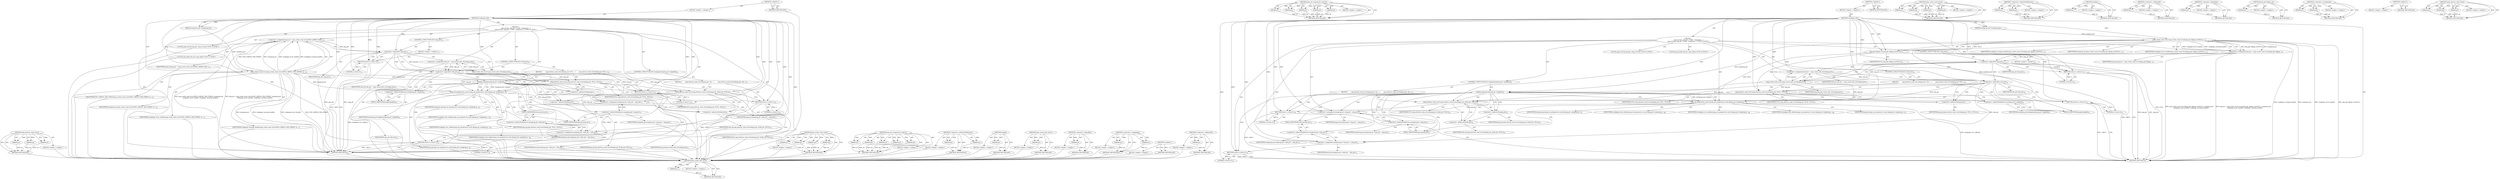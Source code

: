 digraph "png_destroy_read_struct" {
vulnerable_116 [label=<(METHOD,png_destroy_read_struct)>];
vulnerable_117 [label=<(PARAM,p1)>];
vulnerable_118 [label=<(PARAM,p2)>];
vulnerable_119 [label=<(PARAM,p3)>];
vulnerable_120 [label=<(BLOCK,&lt;empty&gt;,&lt;empty&gt;)>];
vulnerable_121 [label=<(METHOD_RETURN,ANY)>];
vulnerable_6 [label=<(METHOD,&lt;global&gt;)<SUB>1</SUB>>];
vulnerable_7 [label=<(BLOCK,&lt;empty&gt;,&lt;empty&gt;)<SUB>1</SUB>>];
vulnerable_8 [label=<(METHOD,readpng2_init)<SUB>1</SUB>>];
vulnerable_9 [label=<(PARAM,mainprog_info *mainprog_ptr)<SUB>1</SUB>>];
vulnerable_10 [label="<(BLOCK,{
    png_structp  png_ptr; /* note:  temporary...,{
    png_structp  png_ptr; /* note:  temporary...)<SUB>2</SUB>>"];
vulnerable_11 [label="<(LOCAL,png_structp png_ptr: png_structp)<SUB>3</SUB>>"];
vulnerable_12 [label="<(LOCAL,png_infop info_ptr: png_infop)<SUB>4</SUB>>"];
vulnerable_13 [label=<(&lt;operator&gt;.assignment,png_ptr = png_create_read_struct(PNG_LIBPNG_VER...)<SUB>10</SUB>>];
vulnerable_14 [label=<(IDENTIFIER,png_ptr,png_ptr = png_create_read_struct(PNG_LIBPNG_VER...)<SUB>10</SUB>>];
vulnerable_15 [label=<(png_create_read_struct,png_create_read_struct(PNG_LIBPNG_VER_STRING, m...)<SUB>10</SUB>>];
vulnerable_16 [label=<(IDENTIFIER,PNG_LIBPNG_VER_STRING,png_create_read_struct(PNG_LIBPNG_VER_STRING, m...)<SUB>10</SUB>>];
vulnerable_17 [label=<(IDENTIFIER,mainprog_ptr,png_create_read_struct(PNG_LIBPNG_VER_STRING, m...)<SUB>10</SUB>>];
vulnerable_18 [label=<(IDENTIFIER,readpng2_error_handler,png_create_read_struct(PNG_LIBPNG_VER_STRING, m...)<SUB>11</SUB>>];
vulnerable_19 [label=<(IDENTIFIER,readpng2_warning_handler,png_create_read_struct(PNG_LIBPNG_VER_STRING, m...)<SUB>11</SUB>>];
vulnerable_20 [label=<(CONTROL_STRUCTURE,IF,if (!png_ptr))<SUB>12</SUB>>];
vulnerable_21 [label=<(&lt;operator&gt;.logicalNot,!png_ptr)<SUB>12</SUB>>];
vulnerable_22 [label=<(IDENTIFIER,png_ptr,!png_ptr)<SUB>12</SUB>>];
vulnerable_23 [label=<(BLOCK,&lt;empty&gt;,&lt;empty&gt;)<SUB>13</SUB>>];
vulnerable_24 [label=<(RETURN,return 4;,return 4;)<SUB>13</SUB>>];
vulnerable_25 [label=<(LITERAL,4,return 4;)<SUB>13</SUB>>];
vulnerable_26 [label=<(&lt;operator&gt;.assignment,info_ptr = png_create_info_struct(png_ptr))<SUB>15</SUB>>];
vulnerable_27 [label=<(IDENTIFIER,info_ptr,info_ptr = png_create_info_struct(png_ptr))<SUB>15</SUB>>];
vulnerable_28 [label=<(png_create_info_struct,png_create_info_struct(png_ptr))<SUB>15</SUB>>];
vulnerable_29 [label=<(IDENTIFIER,png_ptr,png_create_info_struct(png_ptr))<SUB>15</SUB>>];
vulnerable_30 [label=<(CONTROL_STRUCTURE,IF,if (!info_ptr))<SUB>16</SUB>>];
vulnerable_31 [label=<(&lt;operator&gt;.logicalNot,!info_ptr)<SUB>16</SUB>>];
vulnerable_32 [label=<(IDENTIFIER,info_ptr,!info_ptr)<SUB>16</SUB>>];
vulnerable_33 [label=<(BLOCK,{
        png_destroy_read_struct(&amp;png_ptr, NUL...,{
        png_destroy_read_struct(&amp;png_ptr, NUL...)<SUB>16</SUB>>];
vulnerable_34 [label=<(png_destroy_read_struct,png_destroy_read_struct(&amp;png_ptr, NULL, NULL))<SUB>17</SUB>>];
vulnerable_35 [label=<(&lt;operator&gt;.addressOf,&amp;png_ptr)<SUB>17</SUB>>];
vulnerable_36 [label=<(IDENTIFIER,png_ptr,png_destroy_read_struct(&amp;png_ptr, NULL, NULL))<SUB>17</SUB>>];
vulnerable_37 [label=<(IDENTIFIER,NULL,png_destroy_read_struct(&amp;png_ptr, NULL, NULL))<SUB>17</SUB>>];
vulnerable_38 [label=<(IDENTIFIER,NULL,png_destroy_read_struct(&amp;png_ptr, NULL, NULL))<SUB>17</SUB>>];
vulnerable_39 [label=<(RETURN,return 4;,return 4;)<SUB>18</SUB>>];
vulnerable_40 [label=<(LITERAL,4,return 4;)<SUB>18</SUB>>];
vulnerable_41 [label=<(CONTROL_STRUCTURE,IF,if (setjmp(mainprog_ptr-&gt;jmpbuf)))<SUB>32</SUB>>];
vulnerable_42 [label=<(setjmp,setjmp(mainprog_ptr-&gt;jmpbuf))<SUB>32</SUB>>];
vulnerable_43 [label=<(&lt;operator&gt;.indirectFieldAccess,mainprog_ptr-&gt;jmpbuf)<SUB>32</SUB>>];
vulnerable_44 [label=<(IDENTIFIER,mainprog_ptr,setjmp(mainprog_ptr-&gt;jmpbuf))<SUB>32</SUB>>];
vulnerable_45 [label=<(FIELD_IDENTIFIER,jmpbuf,jmpbuf)<SUB>32</SUB>>];
vulnerable_46 [label=<(BLOCK,{
        png_destroy_read_struct(&amp;png_ptr, &amp;in...,{
        png_destroy_read_struct(&amp;png_ptr, &amp;in...)<SUB>32</SUB>>];
vulnerable_47 [label=<(png_destroy_read_struct,png_destroy_read_struct(&amp;png_ptr, &amp;info_ptr, NULL))<SUB>33</SUB>>];
vulnerable_48 [label=<(&lt;operator&gt;.addressOf,&amp;png_ptr)<SUB>33</SUB>>];
vulnerable_49 [label=<(IDENTIFIER,png_ptr,png_destroy_read_struct(&amp;png_ptr, &amp;info_ptr, NULL))<SUB>33</SUB>>];
vulnerable_50 [label=<(&lt;operator&gt;.addressOf,&amp;info_ptr)<SUB>33</SUB>>];
vulnerable_51 [label=<(IDENTIFIER,info_ptr,png_destroy_read_struct(&amp;png_ptr, &amp;info_ptr, NULL))<SUB>33</SUB>>];
vulnerable_52 [label=<(IDENTIFIER,NULL,png_destroy_read_struct(&amp;png_ptr, &amp;info_ptr, NULL))<SUB>33</SUB>>];
vulnerable_53 [label=<(RETURN,return 2;,return 2;)<SUB>34</SUB>>];
vulnerable_54 [label=<(LITERAL,2,return 2;)<SUB>34</SUB>>];
vulnerable_55 [label=<(png_set_progressive_read_fn,png_set_progressive_read_fn(png_ptr, mainprog_p...)<SUB>67</SUB>>];
vulnerable_56 [label=<(IDENTIFIER,png_ptr,png_set_progressive_read_fn(png_ptr, mainprog_p...)<SUB>67</SUB>>];
vulnerable_57 [label=<(IDENTIFIER,mainprog_ptr,png_set_progressive_read_fn(png_ptr, mainprog_p...)<SUB>67</SUB>>];
vulnerable_58 [label=<(IDENTIFIER,readpng2_info_callback,png_set_progressive_read_fn(png_ptr, mainprog_p...)<SUB>68</SUB>>];
vulnerable_59 [label=<(IDENTIFIER,readpng2_row_callback,png_set_progressive_read_fn(png_ptr, mainprog_p...)<SUB>68</SUB>>];
vulnerable_60 [label=<(IDENTIFIER,readpng2_end_callback,png_set_progressive_read_fn(png_ptr, mainprog_p...)<SUB>68</SUB>>];
vulnerable_61 [label=<(&lt;operator&gt;.assignment,mainprog_ptr-&gt;png_ptr = png_ptr)<SUB>73</SUB>>];
vulnerable_62 [label=<(&lt;operator&gt;.indirectFieldAccess,mainprog_ptr-&gt;png_ptr)<SUB>73</SUB>>];
vulnerable_63 [label=<(IDENTIFIER,mainprog_ptr,mainprog_ptr-&gt;png_ptr = png_ptr)<SUB>73</SUB>>];
vulnerable_64 [label=<(FIELD_IDENTIFIER,png_ptr,png_ptr)<SUB>73</SUB>>];
vulnerable_65 [label=<(IDENTIFIER,png_ptr,mainprog_ptr-&gt;png_ptr = png_ptr)<SUB>73</SUB>>];
vulnerable_66 [label=<(&lt;operator&gt;.assignment,mainprog_ptr-&gt;info_ptr = info_ptr)<SUB>74</SUB>>];
vulnerable_67 [label=<(&lt;operator&gt;.indirectFieldAccess,mainprog_ptr-&gt;info_ptr)<SUB>74</SUB>>];
vulnerable_68 [label=<(IDENTIFIER,mainprog_ptr,mainprog_ptr-&gt;info_ptr = info_ptr)<SUB>74</SUB>>];
vulnerable_69 [label=<(FIELD_IDENTIFIER,info_ptr,info_ptr)<SUB>74</SUB>>];
vulnerable_70 [label=<(IDENTIFIER,info_ptr,mainprog_ptr-&gt;info_ptr = info_ptr)<SUB>74</SUB>>];
vulnerable_71 [label=<(RETURN,return 0;,return 0;)<SUB>79</SUB>>];
vulnerable_72 [label=<(LITERAL,0,return 0;)<SUB>79</SUB>>];
vulnerable_73 [label=<(METHOD_RETURN,int)<SUB>1</SUB>>];
vulnerable_75 [label=<(METHOD_RETURN,ANY)<SUB>1</SUB>>];
vulnerable_101 [label=<(METHOD,png_create_read_struct)>];
vulnerable_102 [label=<(PARAM,p1)>];
vulnerable_103 [label=<(PARAM,p2)>];
vulnerable_104 [label=<(PARAM,p3)>];
vulnerable_105 [label=<(PARAM,p4)>];
vulnerable_106 [label=<(BLOCK,&lt;empty&gt;,&lt;empty&gt;)>];
vulnerable_107 [label=<(METHOD_RETURN,ANY)>];
vulnerable_135 [label=<(METHOD,png_set_progressive_read_fn)>];
vulnerable_136 [label=<(PARAM,p1)>];
vulnerable_137 [label=<(PARAM,p2)>];
vulnerable_138 [label=<(PARAM,p3)>];
vulnerable_139 [label=<(PARAM,p4)>];
vulnerable_140 [label=<(PARAM,p5)>];
vulnerable_141 [label=<(BLOCK,&lt;empty&gt;,&lt;empty&gt;)>];
vulnerable_142 [label=<(METHOD_RETURN,ANY)>];
vulnerable_130 [label=<(METHOD,&lt;operator&gt;.indirectFieldAccess)>];
vulnerable_131 [label=<(PARAM,p1)>];
vulnerable_132 [label=<(PARAM,p2)>];
vulnerable_133 [label=<(BLOCK,&lt;empty&gt;,&lt;empty&gt;)>];
vulnerable_134 [label=<(METHOD_RETURN,ANY)>];
vulnerable_126 [label=<(METHOD,setjmp)>];
vulnerable_127 [label=<(PARAM,p1)>];
vulnerable_128 [label=<(BLOCK,&lt;empty&gt;,&lt;empty&gt;)>];
vulnerable_129 [label=<(METHOD_RETURN,ANY)>];
vulnerable_112 [label=<(METHOD,png_create_info_struct)>];
vulnerable_113 [label=<(PARAM,p1)>];
vulnerable_114 [label=<(BLOCK,&lt;empty&gt;,&lt;empty&gt;)>];
vulnerable_115 [label=<(METHOD_RETURN,ANY)>];
vulnerable_108 [label=<(METHOD,&lt;operator&gt;.logicalNot)>];
vulnerable_109 [label=<(PARAM,p1)>];
vulnerable_110 [label=<(BLOCK,&lt;empty&gt;,&lt;empty&gt;)>];
vulnerable_111 [label=<(METHOD_RETURN,ANY)>];
vulnerable_96 [label=<(METHOD,&lt;operator&gt;.assignment)>];
vulnerable_97 [label=<(PARAM,p1)>];
vulnerable_98 [label=<(PARAM,p2)>];
vulnerable_99 [label=<(BLOCK,&lt;empty&gt;,&lt;empty&gt;)>];
vulnerable_100 [label=<(METHOD_RETURN,ANY)>];
vulnerable_90 [label=<(METHOD,&lt;global&gt;)<SUB>1</SUB>>];
vulnerable_91 [label=<(BLOCK,&lt;empty&gt;,&lt;empty&gt;)>];
vulnerable_92 [label=<(METHOD_RETURN,ANY)>];
vulnerable_122 [label=<(METHOD,&lt;operator&gt;.addressOf)>];
vulnerable_123 [label=<(PARAM,p1)>];
vulnerable_124 [label=<(BLOCK,&lt;empty&gt;,&lt;empty&gt;)>];
vulnerable_125 [label=<(METHOD_RETURN,ANY)>];
fixed_117 [label=<(METHOD,png_create_info_struct)>];
fixed_118 [label=<(PARAM,p1)>];
fixed_119 [label=<(BLOCK,&lt;empty&gt;,&lt;empty&gt;)>];
fixed_120 [label=<(METHOD_RETURN,ANY)>];
fixed_140 [label=<(METHOD,png_set_progressive_read_fn)>];
fixed_141 [label=<(PARAM,p1)>];
fixed_142 [label=<(PARAM,p2)>];
fixed_143 [label=<(PARAM,p3)>];
fixed_144 [label=<(PARAM,p4)>];
fixed_145 [label=<(PARAM,p5)>];
fixed_146 [label=<(BLOCK,&lt;empty&gt;,&lt;empty&gt;)>];
fixed_147 [label=<(METHOD_RETURN,ANY)>];
fixed_6 [label=<(METHOD,&lt;global&gt;)<SUB>1</SUB>>];
fixed_7 [label=<(BLOCK,&lt;empty&gt;,&lt;empty&gt;)<SUB>1</SUB>>];
fixed_8 [label=<(METHOD,readpng2_init)<SUB>1</SUB>>];
fixed_9 [label=<(PARAM,mainprog_info *mainprog_ptr)<SUB>1</SUB>>];
fixed_10 [label="<(BLOCK,{
    png_structp  png_ptr; /* note:  temporary...,{
    png_structp  png_ptr; /* note:  temporary...)<SUB>2</SUB>>"];
fixed_11 [label="<(LOCAL,png_structp png_ptr: png_structp)<SUB>3</SUB>>"];
fixed_12 [label="<(LOCAL,png_infop info_ptr: png_infop)<SUB>4</SUB>>"];
fixed_13 [label=<(&lt;operator&gt;.assignment,png_ptr = png_create_read_struct(png_get_libpng...)<SUB>10</SUB>>];
fixed_14 [label=<(IDENTIFIER,png_ptr,png_ptr = png_create_read_struct(png_get_libpng...)<SUB>10</SUB>>];
fixed_15 [label=<(png_create_read_struct,png_create_read_struct(png_get_libpng_ver(NULL)...)<SUB>10</SUB>>];
fixed_16 [label=<(png_get_libpng_ver,png_get_libpng_ver(NULL))<SUB>10</SUB>>];
fixed_17 [label=<(IDENTIFIER,NULL,png_get_libpng_ver(NULL))<SUB>10</SUB>>];
fixed_18 [label=<(IDENTIFIER,mainprog_ptr,png_create_read_struct(png_get_libpng_ver(NULL)...)<SUB>10</SUB>>];
fixed_19 [label=<(IDENTIFIER,readpng2_error_handler,png_create_read_struct(png_get_libpng_ver(NULL)...)<SUB>11</SUB>>];
fixed_20 [label=<(IDENTIFIER,readpng2_warning_handler,png_create_read_struct(png_get_libpng_ver(NULL)...)<SUB>11</SUB>>];
fixed_21 [label=<(CONTROL_STRUCTURE,IF,if (!png_ptr))<SUB>12</SUB>>];
fixed_22 [label=<(&lt;operator&gt;.logicalNot,!png_ptr)<SUB>12</SUB>>];
fixed_23 [label=<(IDENTIFIER,png_ptr,!png_ptr)<SUB>12</SUB>>];
fixed_24 [label=<(BLOCK,&lt;empty&gt;,&lt;empty&gt;)<SUB>13</SUB>>];
fixed_25 [label=<(RETURN,return 4;,return 4;)<SUB>13</SUB>>];
fixed_26 [label=<(LITERAL,4,return 4;)<SUB>13</SUB>>];
fixed_27 [label=<(&lt;operator&gt;.assignment,info_ptr = png_create_info_struct(png_ptr))<SUB>15</SUB>>];
fixed_28 [label=<(IDENTIFIER,info_ptr,info_ptr = png_create_info_struct(png_ptr))<SUB>15</SUB>>];
fixed_29 [label=<(png_create_info_struct,png_create_info_struct(png_ptr))<SUB>15</SUB>>];
fixed_30 [label=<(IDENTIFIER,png_ptr,png_create_info_struct(png_ptr))<SUB>15</SUB>>];
fixed_31 [label=<(CONTROL_STRUCTURE,IF,if (!info_ptr))<SUB>16</SUB>>];
fixed_32 [label=<(&lt;operator&gt;.logicalNot,!info_ptr)<SUB>16</SUB>>];
fixed_33 [label=<(IDENTIFIER,info_ptr,!info_ptr)<SUB>16</SUB>>];
fixed_34 [label=<(BLOCK,{
        png_destroy_read_struct(&amp;png_ptr, NUL...,{
        png_destroy_read_struct(&amp;png_ptr, NUL...)<SUB>16</SUB>>];
fixed_35 [label=<(png_destroy_read_struct,png_destroy_read_struct(&amp;png_ptr, NULL, NULL))<SUB>17</SUB>>];
fixed_36 [label=<(&lt;operator&gt;.addressOf,&amp;png_ptr)<SUB>17</SUB>>];
fixed_37 [label=<(IDENTIFIER,png_ptr,png_destroy_read_struct(&amp;png_ptr, NULL, NULL))<SUB>17</SUB>>];
fixed_38 [label=<(IDENTIFIER,NULL,png_destroy_read_struct(&amp;png_ptr, NULL, NULL))<SUB>17</SUB>>];
fixed_39 [label=<(IDENTIFIER,NULL,png_destroy_read_struct(&amp;png_ptr, NULL, NULL))<SUB>17</SUB>>];
fixed_40 [label=<(RETURN,return 4;,return 4;)<SUB>18</SUB>>];
fixed_41 [label=<(LITERAL,4,return 4;)<SUB>18</SUB>>];
fixed_42 [label=<(CONTROL_STRUCTURE,IF,if (setjmp(mainprog_ptr-&gt;jmpbuf)))<SUB>32</SUB>>];
fixed_43 [label=<(setjmp,setjmp(mainprog_ptr-&gt;jmpbuf))<SUB>32</SUB>>];
fixed_44 [label=<(&lt;operator&gt;.indirectFieldAccess,mainprog_ptr-&gt;jmpbuf)<SUB>32</SUB>>];
fixed_45 [label=<(IDENTIFIER,mainprog_ptr,setjmp(mainprog_ptr-&gt;jmpbuf))<SUB>32</SUB>>];
fixed_46 [label=<(FIELD_IDENTIFIER,jmpbuf,jmpbuf)<SUB>32</SUB>>];
fixed_47 [label=<(BLOCK,{
        png_destroy_read_struct(&amp;png_ptr, &amp;in...,{
        png_destroy_read_struct(&amp;png_ptr, &amp;in...)<SUB>32</SUB>>];
fixed_48 [label=<(png_destroy_read_struct,png_destroy_read_struct(&amp;png_ptr, &amp;info_ptr, NULL))<SUB>33</SUB>>];
fixed_49 [label=<(&lt;operator&gt;.addressOf,&amp;png_ptr)<SUB>33</SUB>>];
fixed_50 [label=<(IDENTIFIER,png_ptr,png_destroy_read_struct(&amp;png_ptr, &amp;info_ptr, NULL))<SUB>33</SUB>>];
fixed_51 [label=<(&lt;operator&gt;.addressOf,&amp;info_ptr)<SUB>33</SUB>>];
fixed_52 [label=<(IDENTIFIER,info_ptr,png_destroy_read_struct(&amp;png_ptr, &amp;info_ptr, NULL))<SUB>33</SUB>>];
fixed_53 [label=<(IDENTIFIER,NULL,png_destroy_read_struct(&amp;png_ptr, &amp;info_ptr, NULL))<SUB>33</SUB>>];
fixed_54 [label=<(RETURN,return 2;,return 2;)<SUB>34</SUB>>];
fixed_55 [label=<(LITERAL,2,return 2;)<SUB>34</SUB>>];
fixed_56 [label=<(png_set_progressive_read_fn,png_set_progressive_read_fn(png_ptr, mainprog_p...)<SUB>67</SUB>>];
fixed_57 [label=<(IDENTIFIER,png_ptr,png_set_progressive_read_fn(png_ptr, mainprog_p...)<SUB>67</SUB>>];
fixed_58 [label=<(IDENTIFIER,mainprog_ptr,png_set_progressive_read_fn(png_ptr, mainprog_p...)<SUB>67</SUB>>];
fixed_59 [label=<(IDENTIFIER,readpng2_info_callback,png_set_progressive_read_fn(png_ptr, mainprog_p...)<SUB>68</SUB>>];
fixed_60 [label=<(IDENTIFIER,readpng2_row_callback,png_set_progressive_read_fn(png_ptr, mainprog_p...)<SUB>68</SUB>>];
fixed_61 [label=<(IDENTIFIER,readpng2_end_callback,png_set_progressive_read_fn(png_ptr, mainprog_p...)<SUB>68</SUB>>];
fixed_62 [label=<(&lt;operator&gt;.assignment,mainprog_ptr-&gt;png_ptr = png_ptr)<SUB>73</SUB>>];
fixed_63 [label=<(&lt;operator&gt;.indirectFieldAccess,mainprog_ptr-&gt;png_ptr)<SUB>73</SUB>>];
fixed_64 [label=<(IDENTIFIER,mainprog_ptr,mainprog_ptr-&gt;png_ptr = png_ptr)<SUB>73</SUB>>];
fixed_65 [label=<(FIELD_IDENTIFIER,png_ptr,png_ptr)<SUB>73</SUB>>];
fixed_66 [label=<(IDENTIFIER,png_ptr,mainprog_ptr-&gt;png_ptr = png_ptr)<SUB>73</SUB>>];
fixed_67 [label=<(&lt;operator&gt;.assignment,mainprog_ptr-&gt;info_ptr = info_ptr)<SUB>74</SUB>>];
fixed_68 [label=<(&lt;operator&gt;.indirectFieldAccess,mainprog_ptr-&gt;info_ptr)<SUB>74</SUB>>];
fixed_69 [label=<(IDENTIFIER,mainprog_ptr,mainprog_ptr-&gt;info_ptr = info_ptr)<SUB>74</SUB>>];
fixed_70 [label=<(FIELD_IDENTIFIER,info_ptr,info_ptr)<SUB>74</SUB>>];
fixed_71 [label=<(IDENTIFIER,info_ptr,mainprog_ptr-&gt;info_ptr = info_ptr)<SUB>74</SUB>>];
fixed_72 [label=<(RETURN,return 0;,return 0;)<SUB>79</SUB>>];
fixed_73 [label=<(LITERAL,0,return 0;)<SUB>79</SUB>>];
fixed_74 [label=<(METHOD_RETURN,int)<SUB>1</SUB>>];
fixed_76 [label=<(METHOD_RETURN,ANY)<SUB>1</SUB>>];
fixed_102 [label=<(METHOD,png_create_read_struct)>];
fixed_103 [label=<(PARAM,p1)>];
fixed_104 [label=<(PARAM,p2)>];
fixed_105 [label=<(PARAM,p3)>];
fixed_106 [label=<(PARAM,p4)>];
fixed_107 [label=<(BLOCK,&lt;empty&gt;,&lt;empty&gt;)>];
fixed_108 [label=<(METHOD_RETURN,ANY)>];
fixed_135 [label=<(METHOD,&lt;operator&gt;.indirectFieldAccess)>];
fixed_136 [label=<(PARAM,p1)>];
fixed_137 [label=<(PARAM,p2)>];
fixed_138 [label=<(BLOCK,&lt;empty&gt;,&lt;empty&gt;)>];
fixed_139 [label=<(METHOD_RETURN,ANY)>];
fixed_131 [label=<(METHOD,setjmp)>];
fixed_132 [label=<(PARAM,p1)>];
fixed_133 [label=<(BLOCK,&lt;empty&gt;,&lt;empty&gt;)>];
fixed_134 [label=<(METHOD_RETURN,ANY)>];
fixed_127 [label=<(METHOD,&lt;operator&gt;.addressOf)>];
fixed_128 [label=<(PARAM,p1)>];
fixed_129 [label=<(BLOCK,&lt;empty&gt;,&lt;empty&gt;)>];
fixed_130 [label=<(METHOD_RETURN,ANY)>];
fixed_113 [label=<(METHOD,&lt;operator&gt;.logicalNot)>];
fixed_114 [label=<(PARAM,p1)>];
fixed_115 [label=<(BLOCK,&lt;empty&gt;,&lt;empty&gt;)>];
fixed_116 [label=<(METHOD_RETURN,ANY)>];
fixed_109 [label=<(METHOD,png_get_libpng_ver)>];
fixed_110 [label=<(PARAM,p1)>];
fixed_111 [label=<(BLOCK,&lt;empty&gt;,&lt;empty&gt;)>];
fixed_112 [label=<(METHOD_RETURN,ANY)>];
fixed_97 [label=<(METHOD,&lt;operator&gt;.assignment)>];
fixed_98 [label=<(PARAM,p1)>];
fixed_99 [label=<(PARAM,p2)>];
fixed_100 [label=<(BLOCK,&lt;empty&gt;,&lt;empty&gt;)>];
fixed_101 [label=<(METHOD_RETURN,ANY)>];
fixed_91 [label=<(METHOD,&lt;global&gt;)<SUB>1</SUB>>];
fixed_92 [label=<(BLOCK,&lt;empty&gt;,&lt;empty&gt;)>];
fixed_93 [label=<(METHOD_RETURN,ANY)>];
fixed_121 [label=<(METHOD,png_destroy_read_struct)>];
fixed_122 [label=<(PARAM,p1)>];
fixed_123 [label=<(PARAM,p2)>];
fixed_124 [label=<(PARAM,p3)>];
fixed_125 [label=<(BLOCK,&lt;empty&gt;,&lt;empty&gt;)>];
fixed_126 [label=<(METHOD_RETURN,ANY)>];
vulnerable_116 -> vulnerable_117  [key=0, label="AST: "];
vulnerable_116 -> vulnerable_117  [key=1, label="DDG: "];
vulnerable_116 -> vulnerable_120  [key=0, label="AST: "];
vulnerable_116 -> vulnerable_118  [key=0, label="AST: "];
vulnerable_116 -> vulnerable_118  [key=1, label="DDG: "];
vulnerable_116 -> vulnerable_121  [key=0, label="AST: "];
vulnerable_116 -> vulnerable_121  [key=1, label="CFG: "];
vulnerable_116 -> vulnerable_119  [key=0, label="AST: "];
vulnerable_116 -> vulnerable_119  [key=1, label="DDG: "];
vulnerable_117 -> vulnerable_121  [key=0, label="DDG: p1"];
vulnerable_118 -> vulnerable_121  [key=0, label="DDG: p2"];
vulnerable_119 -> vulnerable_121  [key=0, label="DDG: p3"];
vulnerable_120 -> fixed_117  [key=0];
vulnerable_121 -> fixed_117  [key=0];
vulnerable_6 -> vulnerable_7  [key=0, label="AST: "];
vulnerable_6 -> vulnerable_75  [key=0, label="AST: "];
vulnerable_6 -> vulnerable_75  [key=1, label="CFG: "];
vulnerable_7 -> vulnerable_8  [key=0, label="AST: "];
vulnerable_8 -> vulnerable_9  [key=0, label="AST: "];
vulnerable_8 -> vulnerable_9  [key=1, label="DDG: "];
vulnerable_8 -> vulnerable_10  [key=0, label="AST: "];
vulnerable_8 -> vulnerable_73  [key=0, label="AST: "];
vulnerable_8 -> vulnerable_15  [key=0, label="CFG: "];
vulnerable_8 -> vulnerable_15  [key=1, label="DDG: "];
vulnerable_8 -> vulnerable_61  [key=0, label="DDG: "];
vulnerable_8 -> vulnerable_66  [key=0, label="DDG: "];
vulnerable_8 -> vulnerable_71  [key=0, label="DDG: "];
vulnerable_8 -> vulnerable_55  [key=0, label="DDG: "];
vulnerable_8 -> vulnerable_72  [key=0, label="DDG: "];
vulnerable_8 -> vulnerable_21  [key=0, label="DDG: "];
vulnerable_8 -> vulnerable_24  [key=0, label="DDG: "];
vulnerable_8 -> vulnerable_28  [key=0, label="DDG: "];
vulnerable_8 -> vulnerable_31  [key=0, label="DDG: "];
vulnerable_8 -> vulnerable_39  [key=0, label="DDG: "];
vulnerable_8 -> vulnerable_53  [key=0, label="DDG: "];
vulnerable_8 -> vulnerable_25  [key=0, label="DDG: "];
vulnerable_8 -> vulnerable_34  [key=0, label="DDG: "];
vulnerable_8 -> vulnerable_40  [key=0, label="DDG: "];
vulnerable_8 -> vulnerable_47  [key=0, label="DDG: "];
vulnerable_8 -> vulnerable_54  [key=0, label="DDG: "];
vulnerable_9 -> vulnerable_15  [key=0, label="DDG: mainprog_ptr"];
vulnerable_10 -> vulnerable_11  [key=0, label="AST: "];
vulnerable_10 -> vulnerable_12  [key=0, label="AST: "];
vulnerable_10 -> vulnerable_13  [key=0, label="AST: "];
vulnerable_10 -> vulnerable_20  [key=0, label="AST: "];
vulnerable_10 -> vulnerable_26  [key=0, label="AST: "];
vulnerable_10 -> vulnerable_30  [key=0, label="AST: "];
vulnerable_10 -> vulnerable_41  [key=0, label="AST: "];
vulnerable_10 -> vulnerable_55  [key=0, label="AST: "];
vulnerable_10 -> vulnerable_61  [key=0, label="AST: "];
vulnerable_10 -> vulnerable_66  [key=0, label="AST: "];
vulnerable_10 -> vulnerable_71  [key=0, label="AST: "];
vulnerable_11 -> fixed_117  [key=0];
vulnerable_12 -> fixed_117  [key=0];
vulnerable_13 -> vulnerable_14  [key=0, label="AST: "];
vulnerable_13 -> vulnerable_15  [key=0, label="AST: "];
vulnerable_13 -> vulnerable_21  [key=0, label="CFG: "];
vulnerable_13 -> vulnerable_21  [key=1, label="DDG: png_ptr"];
vulnerable_13 -> vulnerable_73  [key=0, label="DDG: png_create_read_struct(PNG_LIBPNG_VER_STRING, mainprog_ptr,
       readpng2_error_handler, readpng2_warning_handler)"];
vulnerable_13 -> vulnerable_73  [key=1, label="DDG: png_ptr = png_create_read_struct(PNG_LIBPNG_VER_STRING, mainprog_ptr,
       readpng2_error_handler, readpng2_warning_handler)"];
vulnerable_14 -> fixed_117  [key=0];
vulnerable_15 -> vulnerable_16  [key=0, label="AST: "];
vulnerable_15 -> vulnerable_17  [key=0, label="AST: "];
vulnerable_15 -> vulnerable_18  [key=0, label="AST: "];
vulnerable_15 -> vulnerable_19  [key=0, label="AST: "];
vulnerable_15 -> vulnerable_13  [key=0, label="CFG: "];
vulnerable_15 -> vulnerable_13  [key=1, label="DDG: PNG_LIBPNG_VER_STRING"];
vulnerable_15 -> vulnerable_13  [key=2, label="DDG: mainprog_ptr"];
vulnerable_15 -> vulnerable_13  [key=3, label="DDG: readpng2_error_handler"];
vulnerable_15 -> vulnerable_13  [key=4, label="DDG: readpng2_warning_handler"];
vulnerable_15 -> vulnerable_73  [key=0, label="DDG: PNG_LIBPNG_VER_STRING"];
vulnerable_15 -> vulnerable_73  [key=1, label="DDG: mainprog_ptr"];
vulnerable_15 -> vulnerable_73  [key=2, label="DDG: readpng2_warning_handler"];
vulnerable_15 -> vulnerable_73  [key=3, label="DDG: readpng2_error_handler"];
vulnerable_15 -> vulnerable_55  [key=0, label="DDG: mainprog_ptr"];
vulnerable_15 -> vulnerable_42  [key=0, label="DDG: mainprog_ptr"];
vulnerable_16 -> fixed_117  [key=0];
vulnerable_17 -> fixed_117  [key=0];
vulnerable_18 -> fixed_117  [key=0];
vulnerable_19 -> fixed_117  [key=0];
vulnerable_20 -> vulnerable_21  [key=0, label="AST: "];
vulnerable_20 -> vulnerable_23  [key=0, label="AST: "];
vulnerable_21 -> vulnerable_22  [key=0, label="AST: "];
vulnerable_21 -> vulnerable_24  [key=0, label="CFG: "];
vulnerable_21 -> vulnerable_24  [key=1, label="CDG: "];
vulnerable_21 -> vulnerable_28  [key=0, label="CFG: "];
vulnerable_21 -> vulnerable_28  [key=1, label="DDG: png_ptr"];
vulnerable_21 -> vulnerable_28  [key=2, label="CDG: "];
vulnerable_21 -> vulnerable_73  [key=0, label="DDG: png_ptr"];
vulnerable_21 -> vulnerable_73  [key=1, label="DDG: !png_ptr"];
vulnerable_21 -> vulnerable_26  [key=0, label="CDG: "];
vulnerable_21 -> vulnerable_31  [key=0, label="CDG: "];
vulnerable_22 -> fixed_117  [key=0];
vulnerable_23 -> vulnerable_24  [key=0, label="AST: "];
vulnerable_24 -> vulnerable_25  [key=0, label="AST: "];
vulnerable_24 -> vulnerable_73  [key=0, label="CFG: "];
vulnerable_24 -> vulnerable_73  [key=1, label="DDG: &lt;RET&gt;"];
vulnerable_25 -> vulnerable_24  [key=0, label="DDG: 4"];
vulnerable_26 -> vulnerable_27  [key=0, label="AST: "];
vulnerable_26 -> vulnerable_28  [key=0, label="AST: "];
vulnerable_26 -> vulnerable_31  [key=0, label="CFG: "];
vulnerable_26 -> vulnerable_31  [key=1, label="DDG: info_ptr"];
vulnerable_27 -> fixed_117  [key=0];
vulnerable_28 -> vulnerable_29  [key=0, label="AST: "];
vulnerable_28 -> vulnerable_26  [key=0, label="CFG: "];
vulnerable_28 -> vulnerable_26  [key=1, label="DDG: png_ptr"];
vulnerable_28 -> vulnerable_55  [key=0, label="DDG: png_ptr"];
vulnerable_28 -> vulnerable_34  [key=0, label="DDG: png_ptr"];
vulnerable_28 -> vulnerable_47  [key=0, label="DDG: png_ptr"];
vulnerable_29 -> fixed_117  [key=0];
vulnerable_30 -> vulnerable_31  [key=0, label="AST: "];
vulnerable_30 -> vulnerable_33  [key=0, label="AST: "];
vulnerable_31 -> vulnerable_32  [key=0, label="AST: "];
vulnerable_31 -> vulnerable_35  [key=0, label="CFG: "];
vulnerable_31 -> vulnerable_35  [key=1, label="CDG: "];
vulnerable_31 -> vulnerable_45  [key=0, label="CFG: "];
vulnerable_31 -> vulnerable_45  [key=1, label="CDG: "];
vulnerable_31 -> vulnerable_66  [key=0, label="DDG: info_ptr"];
vulnerable_31 -> vulnerable_47  [key=0, label="DDG: info_ptr"];
vulnerable_31 -> vulnerable_34  [key=0, label="CDG: "];
vulnerable_31 -> vulnerable_42  [key=0, label="CDG: "];
vulnerable_31 -> vulnerable_39  [key=0, label="CDG: "];
vulnerable_31 -> vulnerable_43  [key=0, label="CDG: "];
vulnerable_32 -> fixed_117  [key=0];
vulnerable_33 -> vulnerable_34  [key=0, label="AST: "];
vulnerable_33 -> vulnerable_39  [key=0, label="AST: "];
vulnerable_34 -> vulnerable_35  [key=0, label="AST: "];
vulnerable_34 -> vulnerable_37  [key=0, label="AST: "];
vulnerable_34 -> vulnerable_38  [key=0, label="AST: "];
vulnerable_34 -> vulnerable_39  [key=0, label="CFG: "];
vulnerable_35 -> vulnerable_36  [key=0, label="AST: "];
vulnerable_35 -> vulnerable_34  [key=0, label="CFG: "];
vulnerable_36 -> fixed_117  [key=0];
vulnerable_37 -> fixed_117  [key=0];
vulnerable_38 -> fixed_117  [key=0];
vulnerable_39 -> vulnerable_40  [key=0, label="AST: "];
vulnerable_39 -> vulnerable_73  [key=0, label="CFG: "];
vulnerable_39 -> vulnerable_73  [key=1, label="DDG: &lt;RET&gt;"];
vulnerable_40 -> vulnerable_39  [key=0, label="DDG: 4"];
vulnerable_41 -> vulnerable_42  [key=0, label="AST: "];
vulnerable_41 -> vulnerable_46  [key=0, label="AST: "];
vulnerable_42 -> vulnerable_43  [key=0, label="AST: "];
vulnerable_42 -> vulnerable_48  [key=0, label="CFG: "];
vulnerable_42 -> vulnerable_48  [key=1, label="CDG: "];
vulnerable_42 -> vulnerable_55  [key=0, label="CFG: "];
vulnerable_42 -> vulnerable_55  [key=1, label="DDG: mainprog_ptr-&gt;jmpbuf"];
vulnerable_42 -> vulnerable_55  [key=2, label="CDG: "];
vulnerable_42 -> vulnerable_47  [key=0, label="CDG: "];
vulnerable_42 -> vulnerable_61  [key=0, label="CDG: "];
vulnerable_42 -> vulnerable_64  [key=0, label="CDG: "];
vulnerable_42 -> vulnerable_66  [key=0, label="CDG: "];
vulnerable_42 -> vulnerable_71  [key=0, label="CDG: "];
vulnerable_42 -> vulnerable_53  [key=0, label="CDG: "];
vulnerable_42 -> vulnerable_69  [key=0, label="CDG: "];
vulnerable_42 -> vulnerable_67  [key=0, label="CDG: "];
vulnerable_42 -> vulnerable_50  [key=0, label="CDG: "];
vulnerable_42 -> vulnerable_62  [key=0, label="CDG: "];
vulnerable_43 -> vulnerable_44  [key=0, label="AST: "];
vulnerable_43 -> vulnerable_45  [key=0, label="AST: "];
vulnerable_43 -> vulnerable_42  [key=0, label="CFG: "];
vulnerable_44 -> fixed_117  [key=0];
vulnerable_45 -> vulnerable_43  [key=0, label="CFG: "];
vulnerable_46 -> vulnerable_47  [key=0, label="AST: "];
vulnerable_46 -> vulnerable_53  [key=0, label="AST: "];
vulnerable_47 -> vulnerable_48  [key=0, label="AST: "];
vulnerable_47 -> vulnerable_50  [key=0, label="AST: "];
vulnerable_47 -> vulnerable_52  [key=0, label="AST: "];
vulnerable_47 -> vulnerable_53  [key=0, label="CFG: "];
vulnerable_48 -> vulnerable_49  [key=0, label="AST: "];
vulnerable_48 -> vulnerable_50  [key=0, label="CFG: "];
vulnerable_49 -> fixed_117  [key=0];
vulnerable_50 -> vulnerable_51  [key=0, label="AST: "];
vulnerable_50 -> vulnerable_47  [key=0, label="CFG: "];
vulnerable_51 -> fixed_117  [key=0];
vulnerable_52 -> fixed_117  [key=0];
vulnerable_53 -> vulnerable_54  [key=0, label="AST: "];
vulnerable_53 -> vulnerable_73  [key=0, label="CFG: "];
vulnerable_53 -> vulnerable_73  [key=1, label="DDG: &lt;RET&gt;"];
vulnerable_54 -> vulnerable_53  [key=0, label="DDG: 2"];
vulnerable_55 -> vulnerable_56  [key=0, label="AST: "];
vulnerable_55 -> vulnerable_57  [key=0, label="AST: "];
vulnerable_55 -> vulnerable_58  [key=0, label="AST: "];
vulnerable_55 -> vulnerable_59  [key=0, label="AST: "];
vulnerable_55 -> vulnerable_60  [key=0, label="AST: "];
vulnerable_55 -> vulnerable_64  [key=0, label="CFG: "];
vulnerable_55 -> vulnerable_73  [key=0, label="DDG: readpng2_row_callback"];
vulnerable_55 -> vulnerable_61  [key=0, label="DDG: png_ptr"];
vulnerable_56 -> fixed_117  [key=0];
vulnerable_57 -> fixed_117  [key=0];
vulnerable_58 -> fixed_117  [key=0];
vulnerable_59 -> fixed_117  [key=0];
vulnerable_60 -> fixed_117  [key=0];
vulnerable_61 -> vulnerable_62  [key=0, label="AST: "];
vulnerable_61 -> vulnerable_65  [key=0, label="AST: "];
vulnerable_61 -> vulnerable_69  [key=0, label="CFG: "];
vulnerable_62 -> vulnerable_63  [key=0, label="AST: "];
vulnerable_62 -> vulnerable_64  [key=0, label="AST: "];
vulnerable_62 -> vulnerable_61  [key=0, label="CFG: "];
vulnerable_63 -> fixed_117  [key=0];
vulnerable_64 -> vulnerable_62  [key=0, label="CFG: "];
vulnerable_65 -> fixed_117  [key=0];
vulnerable_66 -> vulnerable_67  [key=0, label="AST: "];
vulnerable_66 -> vulnerable_70  [key=0, label="AST: "];
vulnerable_66 -> vulnerable_71  [key=0, label="CFG: "];
vulnerable_67 -> vulnerable_68  [key=0, label="AST: "];
vulnerable_67 -> vulnerable_69  [key=0, label="AST: "];
vulnerable_67 -> vulnerable_66  [key=0, label="CFG: "];
vulnerable_68 -> fixed_117  [key=0];
vulnerable_69 -> vulnerable_67  [key=0, label="CFG: "];
vulnerable_70 -> fixed_117  [key=0];
vulnerable_71 -> vulnerable_72  [key=0, label="AST: "];
vulnerable_71 -> vulnerable_73  [key=0, label="CFG: "];
vulnerable_71 -> vulnerable_73  [key=1, label="DDG: &lt;RET&gt;"];
vulnerable_72 -> vulnerable_71  [key=0, label="DDG: 0"];
vulnerable_73 -> fixed_117  [key=0];
vulnerable_75 -> fixed_117  [key=0];
vulnerable_101 -> vulnerable_102  [key=0, label="AST: "];
vulnerable_101 -> vulnerable_102  [key=1, label="DDG: "];
vulnerable_101 -> vulnerable_106  [key=0, label="AST: "];
vulnerable_101 -> vulnerable_103  [key=0, label="AST: "];
vulnerable_101 -> vulnerable_103  [key=1, label="DDG: "];
vulnerable_101 -> vulnerable_107  [key=0, label="AST: "];
vulnerable_101 -> vulnerable_107  [key=1, label="CFG: "];
vulnerable_101 -> vulnerable_104  [key=0, label="AST: "];
vulnerable_101 -> vulnerable_104  [key=1, label="DDG: "];
vulnerable_101 -> vulnerable_105  [key=0, label="AST: "];
vulnerable_101 -> vulnerable_105  [key=1, label="DDG: "];
vulnerable_102 -> vulnerable_107  [key=0, label="DDG: p1"];
vulnerable_103 -> vulnerable_107  [key=0, label="DDG: p2"];
vulnerable_104 -> vulnerable_107  [key=0, label="DDG: p3"];
vulnerable_105 -> vulnerable_107  [key=0, label="DDG: p4"];
vulnerable_106 -> fixed_117  [key=0];
vulnerable_107 -> fixed_117  [key=0];
vulnerable_135 -> vulnerable_136  [key=0, label="AST: "];
vulnerable_135 -> vulnerable_136  [key=1, label="DDG: "];
vulnerable_135 -> vulnerable_141  [key=0, label="AST: "];
vulnerable_135 -> vulnerable_137  [key=0, label="AST: "];
vulnerable_135 -> vulnerable_137  [key=1, label="DDG: "];
vulnerable_135 -> vulnerable_142  [key=0, label="AST: "];
vulnerable_135 -> vulnerable_142  [key=1, label="CFG: "];
vulnerable_135 -> vulnerable_138  [key=0, label="AST: "];
vulnerable_135 -> vulnerable_138  [key=1, label="DDG: "];
vulnerable_135 -> vulnerable_139  [key=0, label="AST: "];
vulnerable_135 -> vulnerable_139  [key=1, label="DDG: "];
vulnerable_135 -> vulnerable_140  [key=0, label="AST: "];
vulnerable_135 -> vulnerable_140  [key=1, label="DDG: "];
vulnerable_136 -> vulnerable_142  [key=0, label="DDG: p1"];
vulnerable_137 -> vulnerable_142  [key=0, label="DDG: p2"];
vulnerable_138 -> vulnerable_142  [key=0, label="DDG: p3"];
vulnerable_139 -> vulnerable_142  [key=0, label="DDG: p4"];
vulnerable_140 -> vulnerable_142  [key=0, label="DDG: p5"];
vulnerable_141 -> fixed_117  [key=0];
vulnerable_142 -> fixed_117  [key=0];
vulnerable_130 -> vulnerable_131  [key=0, label="AST: "];
vulnerable_130 -> vulnerable_131  [key=1, label="DDG: "];
vulnerable_130 -> vulnerable_133  [key=0, label="AST: "];
vulnerable_130 -> vulnerable_132  [key=0, label="AST: "];
vulnerable_130 -> vulnerable_132  [key=1, label="DDG: "];
vulnerable_130 -> vulnerable_134  [key=0, label="AST: "];
vulnerable_130 -> vulnerable_134  [key=1, label="CFG: "];
vulnerable_131 -> vulnerable_134  [key=0, label="DDG: p1"];
vulnerable_132 -> vulnerable_134  [key=0, label="DDG: p2"];
vulnerable_133 -> fixed_117  [key=0];
vulnerable_134 -> fixed_117  [key=0];
vulnerable_126 -> vulnerable_127  [key=0, label="AST: "];
vulnerable_126 -> vulnerable_127  [key=1, label="DDG: "];
vulnerable_126 -> vulnerable_128  [key=0, label="AST: "];
vulnerable_126 -> vulnerable_129  [key=0, label="AST: "];
vulnerable_126 -> vulnerable_129  [key=1, label="CFG: "];
vulnerable_127 -> vulnerable_129  [key=0, label="DDG: p1"];
vulnerable_128 -> fixed_117  [key=0];
vulnerable_129 -> fixed_117  [key=0];
vulnerable_112 -> vulnerable_113  [key=0, label="AST: "];
vulnerable_112 -> vulnerable_113  [key=1, label="DDG: "];
vulnerable_112 -> vulnerable_114  [key=0, label="AST: "];
vulnerable_112 -> vulnerable_115  [key=0, label="AST: "];
vulnerable_112 -> vulnerable_115  [key=1, label="CFG: "];
vulnerable_113 -> vulnerable_115  [key=0, label="DDG: p1"];
vulnerable_114 -> fixed_117  [key=0];
vulnerable_115 -> fixed_117  [key=0];
vulnerable_108 -> vulnerable_109  [key=0, label="AST: "];
vulnerable_108 -> vulnerable_109  [key=1, label="DDG: "];
vulnerable_108 -> vulnerable_110  [key=0, label="AST: "];
vulnerable_108 -> vulnerable_111  [key=0, label="AST: "];
vulnerable_108 -> vulnerable_111  [key=1, label="CFG: "];
vulnerable_109 -> vulnerable_111  [key=0, label="DDG: p1"];
vulnerable_110 -> fixed_117  [key=0];
vulnerable_111 -> fixed_117  [key=0];
vulnerable_96 -> vulnerable_97  [key=0, label="AST: "];
vulnerable_96 -> vulnerable_97  [key=1, label="DDG: "];
vulnerable_96 -> vulnerable_99  [key=0, label="AST: "];
vulnerable_96 -> vulnerable_98  [key=0, label="AST: "];
vulnerable_96 -> vulnerable_98  [key=1, label="DDG: "];
vulnerable_96 -> vulnerable_100  [key=0, label="AST: "];
vulnerable_96 -> vulnerable_100  [key=1, label="CFG: "];
vulnerable_97 -> vulnerable_100  [key=0, label="DDG: p1"];
vulnerable_98 -> vulnerable_100  [key=0, label="DDG: p2"];
vulnerable_99 -> fixed_117  [key=0];
vulnerable_100 -> fixed_117  [key=0];
vulnerable_90 -> vulnerable_91  [key=0, label="AST: "];
vulnerable_90 -> vulnerable_92  [key=0, label="AST: "];
vulnerable_90 -> vulnerable_92  [key=1, label="CFG: "];
vulnerable_91 -> fixed_117  [key=0];
vulnerable_92 -> fixed_117  [key=0];
vulnerable_122 -> vulnerable_123  [key=0, label="AST: "];
vulnerable_122 -> vulnerable_123  [key=1, label="DDG: "];
vulnerable_122 -> vulnerable_124  [key=0, label="AST: "];
vulnerable_122 -> vulnerable_125  [key=0, label="AST: "];
vulnerable_122 -> vulnerable_125  [key=1, label="CFG: "];
vulnerable_123 -> vulnerable_125  [key=0, label="DDG: p1"];
vulnerable_124 -> fixed_117  [key=0];
vulnerable_125 -> fixed_117  [key=0];
fixed_117 -> fixed_118  [key=0, label="AST: "];
fixed_117 -> fixed_118  [key=1, label="DDG: "];
fixed_117 -> fixed_119  [key=0, label="AST: "];
fixed_117 -> fixed_120  [key=0, label="AST: "];
fixed_117 -> fixed_120  [key=1, label="CFG: "];
fixed_118 -> fixed_120  [key=0, label="DDG: p1"];
fixed_140 -> fixed_141  [key=0, label="AST: "];
fixed_140 -> fixed_141  [key=1, label="DDG: "];
fixed_140 -> fixed_146  [key=0, label="AST: "];
fixed_140 -> fixed_142  [key=0, label="AST: "];
fixed_140 -> fixed_142  [key=1, label="DDG: "];
fixed_140 -> fixed_147  [key=0, label="AST: "];
fixed_140 -> fixed_147  [key=1, label="CFG: "];
fixed_140 -> fixed_143  [key=0, label="AST: "];
fixed_140 -> fixed_143  [key=1, label="DDG: "];
fixed_140 -> fixed_144  [key=0, label="AST: "];
fixed_140 -> fixed_144  [key=1, label="DDG: "];
fixed_140 -> fixed_145  [key=0, label="AST: "];
fixed_140 -> fixed_145  [key=1, label="DDG: "];
fixed_141 -> fixed_147  [key=0, label="DDG: p1"];
fixed_142 -> fixed_147  [key=0, label="DDG: p2"];
fixed_143 -> fixed_147  [key=0, label="DDG: p3"];
fixed_144 -> fixed_147  [key=0, label="DDG: p4"];
fixed_145 -> fixed_147  [key=0, label="DDG: p5"];
fixed_6 -> fixed_7  [key=0, label="AST: "];
fixed_6 -> fixed_76  [key=0, label="AST: "];
fixed_6 -> fixed_76  [key=1, label="CFG: "];
fixed_7 -> fixed_8  [key=0, label="AST: "];
fixed_8 -> fixed_9  [key=0, label="AST: "];
fixed_8 -> fixed_9  [key=1, label="DDG: "];
fixed_8 -> fixed_10  [key=0, label="AST: "];
fixed_8 -> fixed_74  [key=0, label="AST: "];
fixed_8 -> fixed_16  [key=0, label="CFG: "];
fixed_8 -> fixed_16  [key=1, label="DDG: "];
fixed_8 -> fixed_62  [key=0, label="DDG: "];
fixed_8 -> fixed_67  [key=0, label="DDG: "];
fixed_8 -> fixed_72  [key=0, label="DDG: "];
fixed_8 -> fixed_56  [key=0, label="DDG: "];
fixed_8 -> fixed_73  [key=0, label="DDG: "];
fixed_8 -> fixed_15  [key=0, label="DDG: "];
fixed_8 -> fixed_22  [key=0, label="DDG: "];
fixed_8 -> fixed_25  [key=0, label="DDG: "];
fixed_8 -> fixed_29  [key=0, label="DDG: "];
fixed_8 -> fixed_32  [key=0, label="DDG: "];
fixed_8 -> fixed_40  [key=0, label="DDG: "];
fixed_8 -> fixed_54  [key=0, label="DDG: "];
fixed_8 -> fixed_26  [key=0, label="DDG: "];
fixed_8 -> fixed_35  [key=0, label="DDG: "];
fixed_8 -> fixed_41  [key=0, label="DDG: "];
fixed_8 -> fixed_48  [key=0, label="DDG: "];
fixed_8 -> fixed_55  [key=0, label="DDG: "];
fixed_9 -> fixed_15  [key=0, label="DDG: mainprog_ptr"];
fixed_10 -> fixed_11  [key=0, label="AST: "];
fixed_10 -> fixed_12  [key=0, label="AST: "];
fixed_10 -> fixed_13  [key=0, label="AST: "];
fixed_10 -> fixed_21  [key=0, label="AST: "];
fixed_10 -> fixed_27  [key=0, label="AST: "];
fixed_10 -> fixed_31  [key=0, label="AST: "];
fixed_10 -> fixed_42  [key=0, label="AST: "];
fixed_10 -> fixed_56  [key=0, label="AST: "];
fixed_10 -> fixed_62  [key=0, label="AST: "];
fixed_10 -> fixed_67  [key=0, label="AST: "];
fixed_10 -> fixed_72  [key=0, label="AST: "];
fixed_13 -> fixed_14  [key=0, label="AST: "];
fixed_13 -> fixed_15  [key=0, label="AST: "];
fixed_13 -> fixed_22  [key=0, label="CFG: "];
fixed_13 -> fixed_22  [key=1, label="DDG: png_ptr"];
fixed_13 -> fixed_74  [key=0, label="DDG: png_create_read_struct(png_get_libpng_ver(NULL), mainprog_ptr,
       readpng2_error_handler, readpng2_warning_handler)"];
fixed_13 -> fixed_74  [key=1, label="DDG: png_ptr = png_create_read_struct(png_get_libpng_ver(NULL), mainprog_ptr,
       readpng2_error_handler, readpng2_warning_handler)"];
fixed_15 -> fixed_16  [key=0, label="AST: "];
fixed_15 -> fixed_18  [key=0, label="AST: "];
fixed_15 -> fixed_19  [key=0, label="AST: "];
fixed_15 -> fixed_20  [key=0, label="AST: "];
fixed_15 -> fixed_13  [key=0, label="CFG: "];
fixed_15 -> fixed_13  [key=1, label="DDG: png_get_libpng_ver(NULL)"];
fixed_15 -> fixed_13  [key=2, label="DDG: mainprog_ptr"];
fixed_15 -> fixed_13  [key=3, label="DDG: readpng2_error_handler"];
fixed_15 -> fixed_13  [key=4, label="DDG: readpng2_warning_handler"];
fixed_15 -> fixed_74  [key=0, label="DDG: png_get_libpng_ver(NULL)"];
fixed_15 -> fixed_74  [key=1, label="DDG: mainprog_ptr"];
fixed_15 -> fixed_74  [key=2, label="DDG: readpng2_warning_handler"];
fixed_15 -> fixed_74  [key=3, label="DDG: readpng2_error_handler"];
fixed_15 -> fixed_56  [key=0, label="DDG: mainprog_ptr"];
fixed_15 -> fixed_43  [key=0, label="DDG: mainprog_ptr"];
fixed_16 -> fixed_17  [key=0, label="AST: "];
fixed_16 -> fixed_15  [key=0, label="CFG: "];
fixed_16 -> fixed_15  [key=1, label="DDG: NULL"];
fixed_16 -> fixed_74  [key=0, label="DDG: NULL"];
fixed_16 -> fixed_35  [key=0, label="DDG: NULL"];
fixed_16 -> fixed_48  [key=0, label="DDG: NULL"];
fixed_21 -> fixed_22  [key=0, label="AST: "];
fixed_21 -> fixed_24  [key=0, label="AST: "];
fixed_22 -> fixed_23  [key=0, label="AST: "];
fixed_22 -> fixed_25  [key=0, label="CFG: "];
fixed_22 -> fixed_25  [key=1, label="CDG: "];
fixed_22 -> fixed_29  [key=0, label="CFG: "];
fixed_22 -> fixed_29  [key=1, label="DDG: png_ptr"];
fixed_22 -> fixed_29  [key=2, label="CDG: "];
fixed_22 -> fixed_74  [key=0, label="DDG: png_ptr"];
fixed_22 -> fixed_74  [key=1, label="DDG: !png_ptr"];
fixed_22 -> fixed_32  [key=0, label="CDG: "];
fixed_22 -> fixed_27  [key=0, label="CDG: "];
fixed_24 -> fixed_25  [key=0, label="AST: "];
fixed_25 -> fixed_26  [key=0, label="AST: "];
fixed_25 -> fixed_74  [key=0, label="CFG: "];
fixed_25 -> fixed_74  [key=1, label="DDG: &lt;RET&gt;"];
fixed_26 -> fixed_25  [key=0, label="DDG: 4"];
fixed_27 -> fixed_28  [key=0, label="AST: "];
fixed_27 -> fixed_29  [key=0, label="AST: "];
fixed_27 -> fixed_32  [key=0, label="CFG: "];
fixed_27 -> fixed_32  [key=1, label="DDG: info_ptr"];
fixed_29 -> fixed_30  [key=0, label="AST: "];
fixed_29 -> fixed_27  [key=0, label="CFG: "];
fixed_29 -> fixed_27  [key=1, label="DDG: png_ptr"];
fixed_29 -> fixed_56  [key=0, label="DDG: png_ptr"];
fixed_29 -> fixed_35  [key=0, label="DDG: png_ptr"];
fixed_29 -> fixed_48  [key=0, label="DDG: png_ptr"];
fixed_31 -> fixed_32  [key=0, label="AST: "];
fixed_31 -> fixed_34  [key=0, label="AST: "];
fixed_32 -> fixed_33  [key=0, label="AST: "];
fixed_32 -> fixed_36  [key=0, label="CFG: "];
fixed_32 -> fixed_36  [key=1, label="CDG: "];
fixed_32 -> fixed_46  [key=0, label="CFG: "];
fixed_32 -> fixed_46  [key=1, label="CDG: "];
fixed_32 -> fixed_67  [key=0, label="DDG: info_ptr"];
fixed_32 -> fixed_48  [key=0, label="DDG: info_ptr"];
fixed_32 -> fixed_40  [key=0, label="CDG: "];
fixed_32 -> fixed_44  [key=0, label="CDG: "];
fixed_32 -> fixed_35  [key=0, label="CDG: "];
fixed_32 -> fixed_43  [key=0, label="CDG: "];
fixed_34 -> fixed_35  [key=0, label="AST: "];
fixed_34 -> fixed_40  [key=0, label="AST: "];
fixed_35 -> fixed_36  [key=0, label="AST: "];
fixed_35 -> fixed_38  [key=0, label="AST: "];
fixed_35 -> fixed_39  [key=0, label="AST: "];
fixed_35 -> fixed_40  [key=0, label="CFG: "];
fixed_36 -> fixed_37  [key=0, label="AST: "];
fixed_36 -> fixed_35  [key=0, label="CFG: "];
fixed_40 -> fixed_41  [key=0, label="AST: "];
fixed_40 -> fixed_74  [key=0, label="CFG: "];
fixed_40 -> fixed_74  [key=1, label="DDG: &lt;RET&gt;"];
fixed_41 -> fixed_40  [key=0, label="DDG: 4"];
fixed_42 -> fixed_43  [key=0, label="AST: "];
fixed_42 -> fixed_47  [key=0, label="AST: "];
fixed_43 -> fixed_44  [key=0, label="AST: "];
fixed_43 -> fixed_49  [key=0, label="CFG: "];
fixed_43 -> fixed_49  [key=1, label="CDG: "];
fixed_43 -> fixed_56  [key=0, label="CFG: "];
fixed_43 -> fixed_56  [key=1, label="DDG: mainprog_ptr-&gt;jmpbuf"];
fixed_43 -> fixed_56  [key=2, label="CDG: "];
fixed_43 -> fixed_48  [key=0, label="CDG: "];
fixed_43 -> fixed_68  [key=0, label="CDG: "];
fixed_43 -> fixed_51  [key=0, label="CDG: "];
fixed_43 -> fixed_72  [key=0, label="CDG: "];
fixed_43 -> fixed_67  [key=0, label="CDG: "];
fixed_43 -> fixed_70  [key=0, label="CDG: "];
fixed_43 -> fixed_63  [key=0, label="CDG: "];
fixed_43 -> fixed_65  [key=0, label="CDG: "];
fixed_43 -> fixed_54  [key=0, label="CDG: "];
fixed_43 -> fixed_62  [key=0, label="CDG: "];
fixed_44 -> fixed_45  [key=0, label="AST: "];
fixed_44 -> fixed_46  [key=0, label="AST: "];
fixed_44 -> fixed_43  [key=0, label="CFG: "];
fixed_46 -> fixed_44  [key=0, label="CFG: "];
fixed_47 -> fixed_48  [key=0, label="AST: "];
fixed_47 -> fixed_54  [key=0, label="AST: "];
fixed_48 -> fixed_49  [key=0, label="AST: "];
fixed_48 -> fixed_51  [key=0, label="AST: "];
fixed_48 -> fixed_53  [key=0, label="AST: "];
fixed_48 -> fixed_54  [key=0, label="CFG: "];
fixed_49 -> fixed_50  [key=0, label="AST: "];
fixed_49 -> fixed_51  [key=0, label="CFG: "];
fixed_51 -> fixed_52  [key=0, label="AST: "];
fixed_51 -> fixed_48  [key=0, label="CFG: "];
fixed_54 -> fixed_55  [key=0, label="AST: "];
fixed_54 -> fixed_74  [key=0, label="CFG: "];
fixed_54 -> fixed_74  [key=1, label="DDG: &lt;RET&gt;"];
fixed_55 -> fixed_54  [key=0, label="DDG: 2"];
fixed_56 -> fixed_57  [key=0, label="AST: "];
fixed_56 -> fixed_58  [key=0, label="AST: "];
fixed_56 -> fixed_59  [key=0, label="AST: "];
fixed_56 -> fixed_60  [key=0, label="AST: "];
fixed_56 -> fixed_61  [key=0, label="AST: "];
fixed_56 -> fixed_65  [key=0, label="CFG: "];
fixed_56 -> fixed_74  [key=0, label="DDG: readpng2_row_callback"];
fixed_56 -> fixed_62  [key=0, label="DDG: png_ptr"];
fixed_62 -> fixed_63  [key=0, label="AST: "];
fixed_62 -> fixed_66  [key=0, label="AST: "];
fixed_62 -> fixed_70  [key=0, label="CFG: "];
fixed_63 -> fixed_64  [key=0, label="AST: "];
fixed_63 -> fixed_65  [key=0, label="AST: "];
fixed_63 -> fixed_62  [key=0, label="CFG: "];
fixed_65 -> fixed_63  [key=0, label="CFG: "];
fixed_67 -> fixed_68  [key=0, label="AST: "];
fixed_67 -> fixed_71  [key=0, label="AST: "];
fixed_67 -> fixed_72  [key=0, label="CFG: "];
fixed_68 -> fixed_69  [key=0, label="AST: "];
fixed_68 -> fixed_70  [key=0, label="AST: "];
fixed_68 -> fixed_67  [key=0, label="CFG: "];
fixed_70 -> fixed_68  [key=0, label="CFG: "];
fixed_72 -> fixed_73  [key=0, label="AST: "];
fixed_72 -> fixed_74  [key=0, label="CFG: "];
fixed_72 -> fixed_74  [key=1, label="DDG: &lt;RET&gt;"];
fixed_73 -> fixed_72  [key=0, label="DDG: 0"];
fixed_102 -> fixed_103  [key=0, label="AST: "];
fixed_102 -> fixed_103  [key=1, label="DDG: "];
fixed_102 -> fixed_107  [key=0, label="AST: "];
fixed_102 -> fixed_104  [key=0, label="AST: "];
fixed_102 -> fixed_104  [key=1, label="DDG: "];
fixed_102 -> fixed_108  [key=0, label="AST: "];
fixed_102 -> fixed_108  [key=1, label="CFG: "];
fixed_102 -> fixed_105  [key=0, label="AST: "];
fixed_102 -> fixed_105  [key=1, label="DDG: "];
fixed_102 -> fixed_106  [key=0, label="AST: "];
fixed_102 -> fixed_106  [key=1, label="DDG: "];
fixed_103 -> fixed_108  [key=0, label="DDG: p1"];
fixed_104 -> fixed_108  [key=0, label="DDG: p2"];
fixed_105 -> fixed_108  [key=0, label="DDG: p3"];
fixed_106 -> fixed_108  [key=0, label="DDG: p4"];
fixed_135 -> fixed_136  [key=0, label="AST: "];
fixed_135 -> fixed_136  [key=1, label="DDG: "];
fixed_135 -> fixed_138  [key=0, label="AST: "];
fixed_135 -> fixed_137  [key=0, label="AST: "];
fixed_135 -> fixed_137  [key=1, label="DDG: "];
fixed_135 -> fixed_139  [key=0, label="AST: "];
fixed_135 -> fixed_139  [key=1, label="CFG: "];
fixed_136 -> fixed_139  [key=0, label="DDG: p1"];
fixed_137 -> fixed_139  [key=0, label="DDG: p2"];
fixed_131 -> fixed_132  [key=0, label="AST: "];
fixed_131 -> fixed_132  [key=1, label="DDG: "];
fixed_131 -> fixed_133  [key=0, label="AST: "];
fixed_131 -> fixed_134  [key=0, label="AST: "];
fixed_131 -> fixed_134  [key=1, label="CFG: "];
fixed_132 -> fixed_134  [key=0, label="DDG: p1"];
fixed_127 -> fixed_128  [key=0, label="AST: "];
fixed_127 -> fixed_128  [key=1, label="DDG: "];
fixed_127 -> fixed_129  [key=0, label="AST: "];
fixed_127 -> fixed_130  [key=0, label="AST: "];
fixed_127 -> fixed_130  [key=1, label="CFG: "];
fixed_128 -> fixed_130  [key=0, label="DDG: p1"];
fixed_113 -> fixed_114  [key=0, label="AST: "];
fixed_113 -> fixed_114  [key=1, label="DDG: "];
fixed_113 -> fixed_115  [key=0, label="AST: "];
fixed_113 -> fixed_116  [key=0, label="AST: "];
fixed_113 -> fixed_116  [key=1, label="CFG: "];
fixed_114 -> fixed_116  [key=0, label="DDG: p1"];
fixed_109 -> fixed_110  [key=0, label="AST: "];
fixed_109 -> fixed_110  [key=1, label="DDG: "];
fixed_109 -> fixed_111  [key=0, label="AST: "];
fixed_109 -> fixed_112  [key=0, label="AST: "];
fixed_109 -> fixed_112  [key=1, label="CFG: "];
fixed_110 -> fixed_112  [key=0, label="DDG: p1"];
fixed_97 -> fixed_98  [key=0, label="AST: "];
fixed_97 -> fixed_98  [key=1, label="DDG: "];
fixed_97 -> fixed_100  [key=0, label="AST: "];
fixed_97 -> fixed_99  [key=0, label="AST: "];
fixed_97 -> fixed_99  [key=1, label="DDG: "];
fixed_97 -> fixed_101  [key=0, label="AST: "];
fixed_97 -> fixed_101  [key=1, label="CFG: "];
fixed_98 -> fixed_101  [key=0, label="DDG: p1"];
fixed_99 -> fixed_101  [key=0, label="DDG: p2"];
fixed_91 -> fixed_92  [key=0, label="AST: "];
fixed_91 -> fixed_93  [key=0, label="AST: "];
fixed_91 -> fixed_93  [key=1, label="CFG: "];
fixed_121 -> fixed_122  [key=0, label="AST: "];
fixed_121 -> fixed_122  [key=1, label="DDG: "];
fixed_121 -> fixed_125  [key=0, label="AST: "];
fixed_121 -> fixed_123  [key=0, label="AST: "];
fixed_121 -> fixed_123  [key=1, label="DDG: "];
fixed_121 -> fixed_126  [key=0, label="AST: "];
fixed_121 -> fixed_126  [key=1, label="CFG: "];
fixed_121 -> fixed_124  [key=0, label="AST: "];
fixed_121 -> fixed_124  [key=1, label="DDG: "];
fixed_122 -> fixed_126  [key=0, label="DDG: p1"];
fixed_123 -> fixed_126  [key=0, label="DDG: p2"];
fixed_124 -> fixed_126  [key=0, label="DDG: p3"];
}

